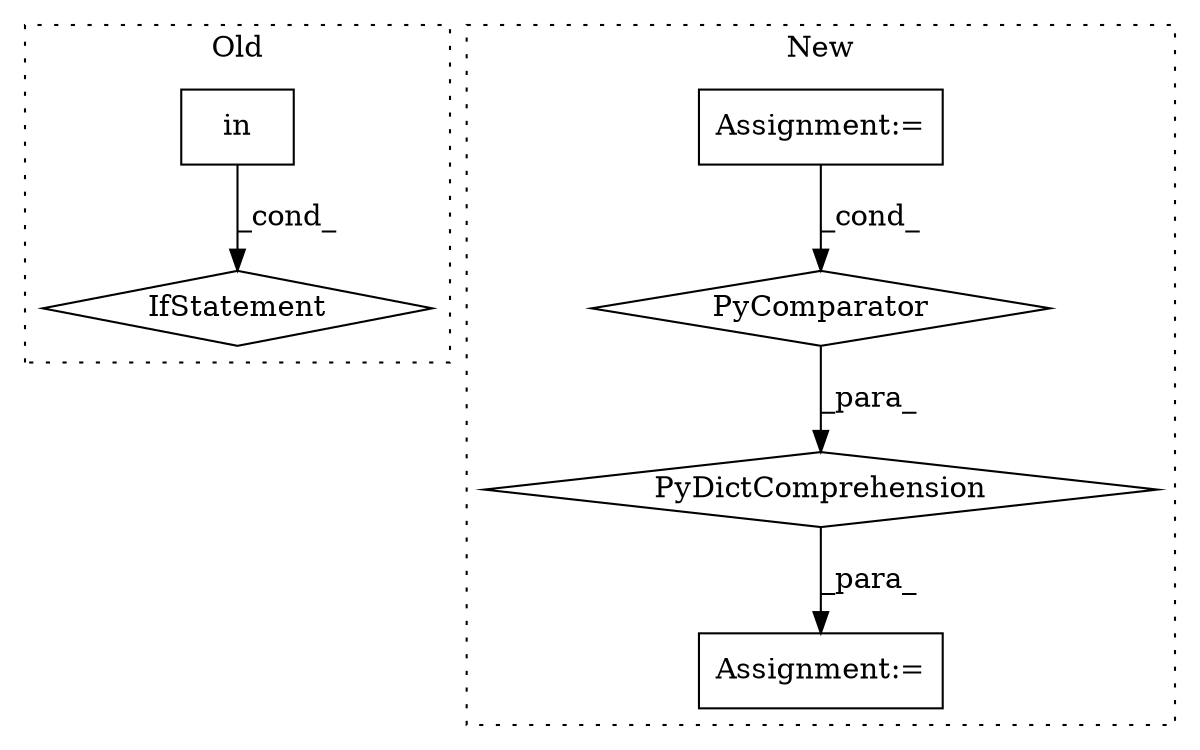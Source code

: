 digraph G {
subgraph cluster0 {
1 [label="in" a="105" s="4002" l="21" shape="box"];
3 [label="IfStatement" a="25" s="3994,4023" l="8,2" shape="diamond"];
label = "Old";
style="dotted";
}
subgraph cluster1 {
2 [label="PyDictComprehension" a="110" s="3914" l="162" shape="diamond"];
4 [label="PyComparator" a="113" s="3989" l="79" shape="diamond"];
5 [label="Assignment:=" a="7" s="3902" l="12" shape="box"];
6 [label="Assignment:=" a="7" s="3989" l="79" shape="box"];
label = "New";
style="dotted";
}
1 -> 3 [label="_cond_"];
2 -> 5 [label="_para_"];
4 -> 2 [label="_para_"];
6 -> 4 [label="_cond_"];
}